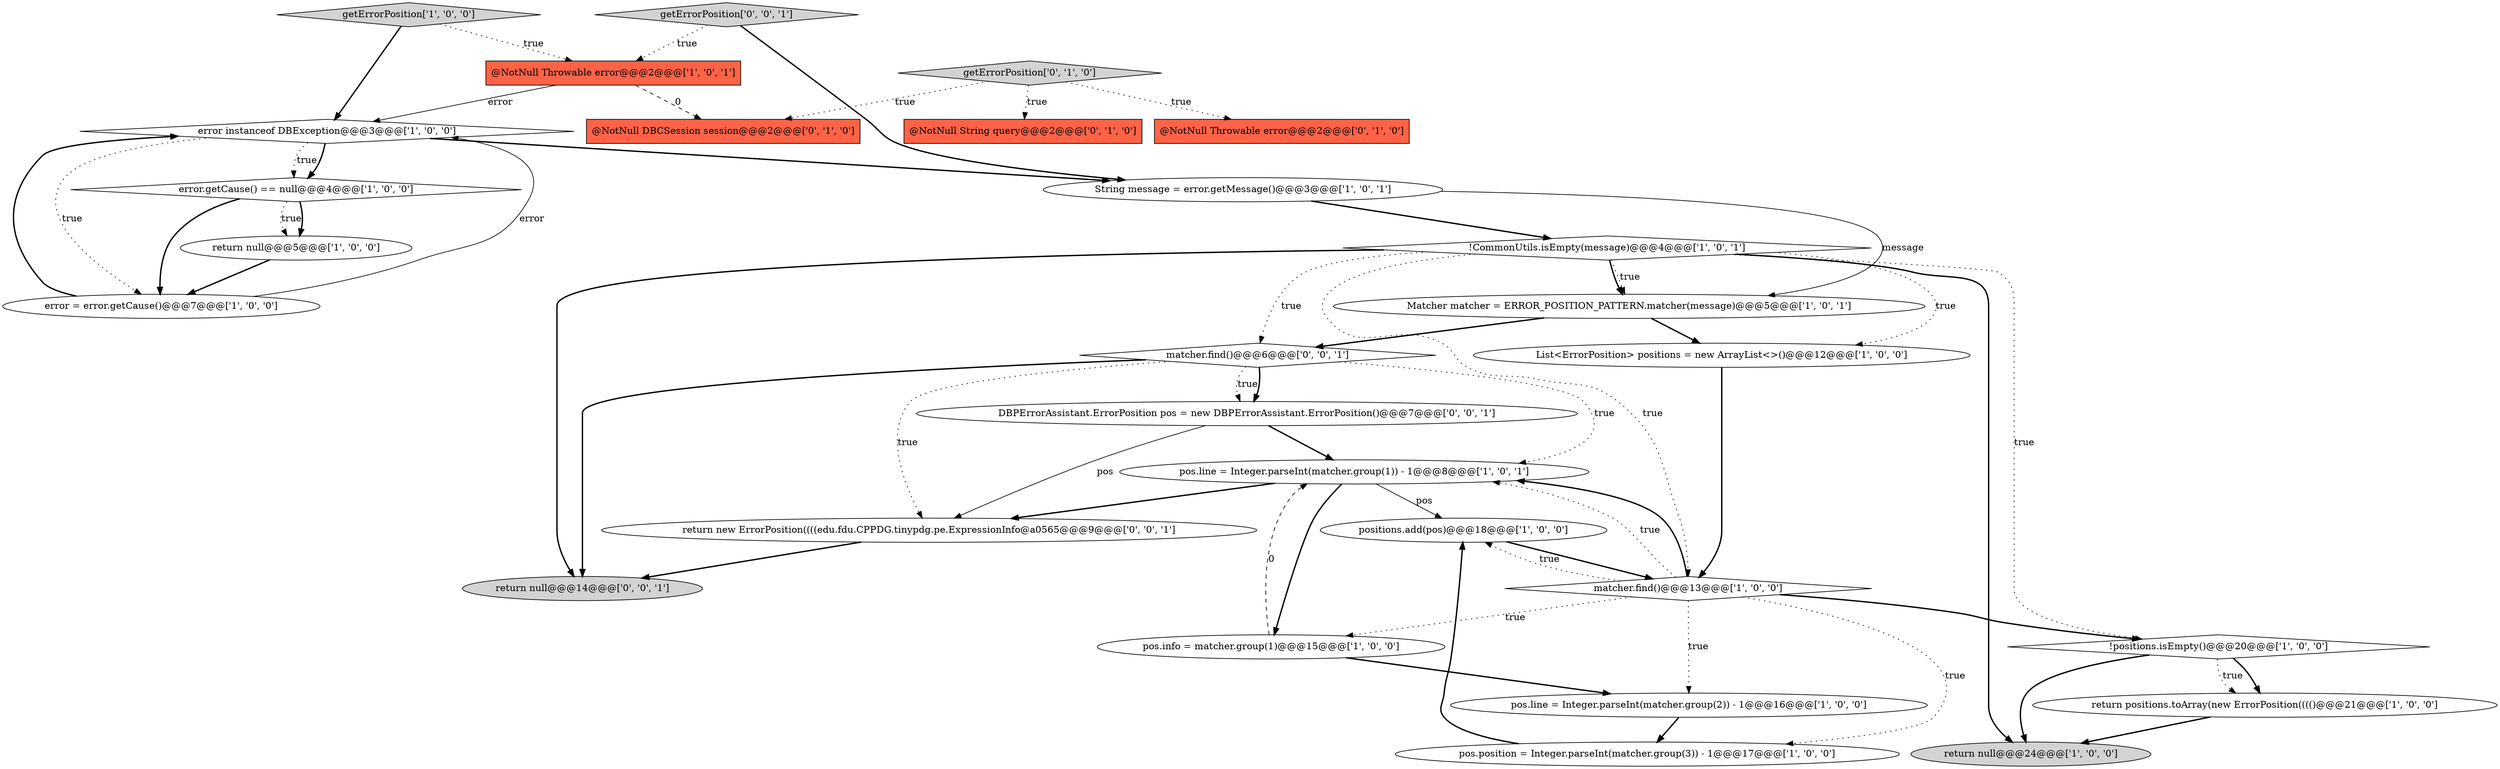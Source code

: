 digraph {
23 [style = filled, label = "DBPErrorAssistant.ErrorPosition pos = new DBPErrorAssistant.ErrorPosition()@@@7@@@['0', '0', '1']", fillcolor = white, shape = ellipse image = "AAA0AAABBB3BBB"];
17 [style = filled, label = "return positions.toArray(new ErrorPosition(((()@@@21@@@['1', '0', '0']", fillcolor = white, shape = ellipse image = "AAA0AAABBB1BBB"];
2 [style = filled, label = "pos.position = Integer.parseInt(matcher.group(3)) - 1@@@17@@@['1', '0', '0']", fillcolor = white, shape = ellipse image = "AAA0AAABBB1BBB"];
12 [style = filled, label = "error.getCause() == null@@@4@@@['1', '0', '0']", fillcolor = white, shape = diamond image = "AAA0AAABBB1BBB"];
16 [style = filled, label = "!positions.isEmpty()@@@20@@@['1', '0', '0']", fillcolor = white, shape = diamond image = "AAA0AAABBB1BBB"];
27 [style = filled, label = "getErrorPosition['0', '0', '1']", fillcolor = lightgray, shape = diamond image = "AAA0AAABBB3BBB"];
11 [style = filled, label = "return null@@@24@@@['1', '0', '0']", fillcolor = lightgray, shape = ellipse image = "AAA0AAABBB1BBB"];
13 [style = filled, label = "positions.add(pos)@@@18@@@['1', '0', '0']", fillcolor = white, shape = ellipse image = "AAA0AAABBB1BBB"];
21 [style = filled, label = "@NotNull DBCSession session@@@2@@@['0', '1', '0']", fillcolor = tomato, shape = box image = "AAA1AAABBB2BBB"];
9 [style = filled, label = "pos.line = Integer.parseInt(matcher.group(2)) - 1@@@16@@@['1', '0', '0']", fillcolor = white, shape = ellipse image = "AAA0AAABBB1BBB"];
26 [style = filled, label = "matcher.find()@@@6@@@['0', '0', '1']", fillcolor = white, shape = diamond image = "AAA0AAABBB3BBB"];
24 [style = filled, label = "return null@@@14@@@['0', '0', '1']", fillcolor = lightgray, shape = ellipse image = "AAA0AAABBB3BBB"];
1 [style = filled, label = "pos.line = Integer.parseInt(matcher.group(1)) - 1@@@8@@@['1', '0', '1']", fillcolor = white, shape = ellipse image = "AAA0AAABBB1BBB"];
20 [style = filled, label = "@NotNull String query@@@2@@@['0', '1', '0']", fillcolor = tomato, shape = box image = "AAA0AAABBB2BBB"];
10 [style = filled, label = "List<ErrorPosition> positions = new ArrayList<>()@@@12@@@['1', '0', '0']", fillcolor = white, shape = ellipse image = "AAA0AAABBB1BBB"];
6 [style = filled, label = "String message = error.getMessage()@@@3@@@['1', '0', '1']", fillcolor = white, shape = ellipse image = "AAA0AAABBB1BBB"];
18 [style = filled, label = "getErrorPosition['1', '0', '0']", fillcolor = lightgray, shape = diamond image = "AAA0AAABBB1BBB"];
22 [style = filled, label = "getErrorPosition['0', '1', '0']", fillcolor = lightgray, shape = diamond image = "AAA0AAABBB2BBB"];
5 [style = filled, label = "Matcher matcher = ERROR_POSITION_PATTERN.matcher(message)@@@5@@@['1', '0', '1']", fillcolor = white, shape = ellipse image = "AAA0AAABBB1BBB"];
8 [style = filled, label = "return null@@@5@@@['1', '0', '0']", fillcolor = white, shape = ellipse image = "AAA0AAABBB1BBB"];
15 [style = filled, label = "pos.info = matcher.group(1)@@@15@@@['1', '0', '0']", fillcolor = white, shape = ellipse image = "AAA0AAABBB1BBB"];
0 [style = filled, label = "error = error.getCause()@@@7@@@['1', '0', '0']", fillcolor = white, shape = ellipse image = "AAA0AAABBB1BBB"];
7 [style = filled, label = "matcher.find()@@@13@@@['1', '0', '0']", fillcolor = white, shape = diamond image = "AAA0AAABBB1BBB"];
19 [style = filled, label = "@NotNull Throwable error@@@2@@@['0', '1', '0']", fillcolor = tomato, shape = box image = "AAA0AAABBB2BBB"];
25 [style = filled, label = "return new ErrorPosition((((edu.fdu.CPPDG.tinypdg.pe.ExpressionInfo@a0565@@@9@@@['0', '0', '1']", fillcolor = white, shape = ellipse image = "AAA0AAABBB3BBB"];
4 [style = filled, label = "error instanceof DBException@@@3@@@['1', '0', '0']", fillcolor = white, shape = diamond image = "AAA0AAABBB1BBB"];
14 [style = filled, label = "!CommonUtils.isEmpty(message)@@@4@@@['1', '0', '1']", fillcolor = white, shape = diamond image = "AAA0AAABBB1BBB"];
3 [style = filled, label = "@NotNull Throwable error@@@2@@@['1', '0', '1']", fillcolor = tomato, shape = box image = "AAA0AAABBB1BBB"];
7->2 [style = dotted, label="true"];
14->5 [style = bold, label=""];
12->0 [style = bold, label=""];
4->6 [style = bold, label=""];
1->13 [style = solid, label="pos"];
26->24 [style = bold, label=""];
18->3 [style = dotted, label="true"];
13->7 [style = bold, label=""];
22->19 [style = dotted, label="true"];
0->4 [style = bold, label=""];
15->9 [style = bold, label=""];
14->5 [style = dotted, label="true"];
8->0 [style = bold, label=""];
23->1 [style = bold, label=""];
4->12 [style = dotted, label="true"];
26->25 [style = dotted, label="true"];
2->13 [style = bold, label=""];
27->3 [style = dotted, label="true"];
25->24 [style = bold, label=""];
7->16 [style = bold, label=""];
0->4 [style = solid, label="error"];
22->20 [style = dotted, label="true"];
14->26 [style = dotted, label="true"];
14->16 [style = dotted, label="true"];
9->2 [style = bold, label=""];
3->21 [style = dashed, label="0"];
7->13 [style = dotted, label="true"];
15->1 [style = dashed, label="0"];
7->1 [style = dotted, label="true"];
14->24 [style = bold, label=""];
14->7 [style = dotted, label="true"];
6->5 [style = solid, label="message"];
4->0 [style = dotted, label="true"];
7->9 [style = dotted, label="true"];
14->11 [style = bold, label=""];
26->1 [style = dotted, label="true"];
5->10 [style = bold, label=""];
3->4 [style = solid, label="error"];
26->23 [style = dotted, label="true"];
5->26 [style = bold, label=""];
1->25 [style = bold, label=""];
12->8 [style = dotted, label="true"];
10->7 [style = bold, label=""];
6->14 [style = bold, label=""];
7->15 [style = dotted, label="true"];
23->25 [style = solid, label="pos"];
14->10 [style = dotted, label="true"];
4->12 [style = bold, label=""];
1->15 [style = bold, label=""];
17->11 [style = bold, label=""];
26->23 [style = bold, label=""];
27->6 [style = bold, label=""];
16->17 [style = bold, label=""];
7->1 [style = bold, label=""];
16->17 [style = dotted, label="true"];
16->11 [style = bold, label=""];
12->8 [style = bold, label=""];
18->4 [style = bold, label=""];
22->21 [style = dotted, label="true"];
}
